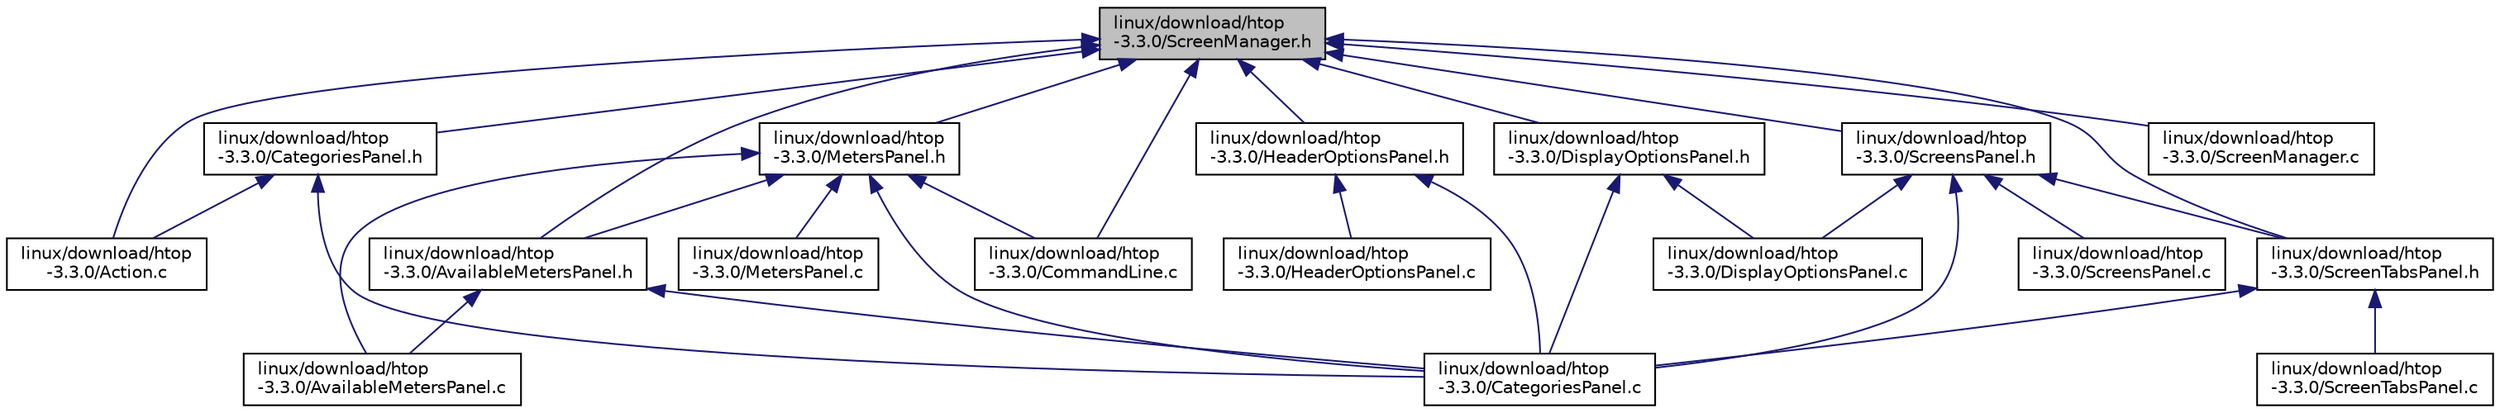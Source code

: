 digraph "linux/download/htop-3.3.0/ScreenManager.h"
{
  edge [fontname="Helvetica",fontsize="10",labelfontname="Helvetica",labelfontsize="10"];
  node [fontname="Helvetica",fontsize="10",shape=record];
  Node40 [label="linux/download/htop\l-3.3.0/ScreenManager.h",height=0.2,width=0.4,color="black", fillcolor="grey75", style="filled", fontcolor="black"];
  Node40 -> Node41 [dir="back",color="midnightblue",fontsize="10",style="solid"];
  Node41 [label="linux/download/htop\l-3.3.0/CategoriesPanel.h",height=0.2,width=0.4,color="black", fillcolor="white", style="filled",URL="$CategoriesPanel_8h.html"];
  Node41 -> Node42 [dir="back",color="midnightblue",fontsize="10",style="solid"];
  Node42 [label="linux/download/htop\l-3.3.0/Action.c",height=0.2,width=0.4,color="black", fillcolor="white", style="filled",URL="$Action_8c.html"];
  Node41 -> Node43 [dir="back",color="midnightblue",fontsize="10",style="solid"];
  Node43 [label="linux/download/htop\l-3.3.0/CategoriesPanel.c",height=0.2,width=0.4,color="black", fillcolor="white", style="filled",URL="$CategoriesPanel_8c.html"];
  Node40 -> Node42 [dir="back",color="midnightblue",fontsize="10",style="solid"];
  Node40 -> Node44 [dir="back",color="midnightblue",fontsize="10",style="solid"];
  Node44 [label="linux/download/htop\l-3.3.0/MetersPanel.h",height=0.2,width=0.4,color="black", fillcolor="white", style="filled",URL="$MetersPanel_8h.html"];
  Node44 -> Node45 [dir="back",color="midnightblue",fontsize="10",style="solid"];
  Node45 [label="linux/download/htop\l-3.3.0/AvailableMetersPanel.h",height=0.2,width=0.4,color="black", fillcolor="white", style="filled",URL="$AvailableMetersPanel_8h.html"];
  Node45 -> Node46 [dir="back",color="midnightblue",fontsize="10",style="solid"];
  Node46 [label="linux/download/htop\l-3.3.0/AvailableMetersPanel.c",height=0.2,width=0.4,color="black", fillcolor="white", style="filled",URL="$AvailableMetersPanel_8c.html"];
  Node45 -> Node43 [dir="back",color="midnightblue",fontsize="10",style="solid"];
  Node44 -> Node46 [dir="back",color="midnightblue",fontsize="10",style="solid"];
  Node44 -> Node43 [dir="back",color="midnightblue",fontsize="10",style="solid"];
  Node44 -> Node47 [dir="back",color="midnightblue",fontsize="10",style="solid"];
  Node47 [label="linux/download/htop\l-3.3.0/CommandLine.c",height=0.2,width=0.4,color="black", fillcolor="white", style="filled",URL="$CommandLine_8c.html"];
  Node44 -> Node48 [dir="back",color="midnightblue",fontsize="10",style="solid"];
  Node48 [label="linux/download/htop\l-3.3.0/MetersPanel.c",height=0.2,width=0.4,color="black", fillcolor="white", style="filled",URL="$MetersPanel_8c.html"];
  Node40 -> Node45 [dir="back",color="midnightblue",fontsize="10",style="solid"];
  Node40 -> Node49 [dir="back",color="midnightblue",fontsize="10",style="solid"];
  Node49 [label="linux/download/htop\l-3.3.0/DisplayOptionsPanel.h",height=0.2,width=0.4,color="black", fillcolor="white", style="filled",URL="$DisplayOptionsPanel_8h.html"];
  Node49 -> Node43 [dir="back",color="midnightblue",fontsize="10",style="solid"];
  Node49 -> Node50 [dir="back",color="midnightblue",fontsize="10",style="solid"];
  Node50 [label="linux/download/htop\l-3.3.0/DisplayOptionsPanel.c",height=0.2,width=0.4,color="black", fillcolor="white", style="filled",URL="$DisplayOptionsPanel_8c.html"];
  Node40 -> Node51 [dir="back",color="midnightblue",fontsize="10",style="solid"];
  Node51 [label="linux/download/htop\l-3.3.0/HeaderOptionsPanel.h",height=0.2,width=0.4,color="black", fillcolor="white", style="filled",URL="$HeaderOptionsPanel_8h.html"];
  Node51 -> Node43 [dir="back",color="midnightblue",fontsize="10",style="solid"];
  Node51 -> Node52 [dir="back",color="midnightblue",fontsize="10",style="solid"];
  Node52 [label="linux/download/htop\l-3.3.0/HeaderOptionsPanel.c",height=0.2,width=0.4,color="black", fillcolor="white", style="filled",URL="$HeaderOptionsPanel_8c.html"];
  Node40 -> Node53 [dir="back",color="midnightblue",fontsize="10",style="solid"];
  Node53 [label="linux/download/htop\l-3.3.0/ScreensPanel.h",height=0.2,width=0.4,color="black", fillcolor="white", style="filled",URL="$ScreensPanel_8h.html"];
  Node53 -> Node43 [dir="back",color="midnightblue",fontsize="10",style="solid"];
  Node53 -> Node54 [dir="back",color="midnightblue",fontsize="10",style="solid"];
  Node54 [label="linux/download/htop\l-3.3.0/ScreenTabsPanel.h",height=0.2,width=0.4,color="black", fillcolor="white", style="filled",URL="$ScreenTabsPanel_8h.html"];
  Node54 -> Node43 [dir="back",color="midnightblue",fontsize="10",style="solid"];
  Node54 -> Node55 [dir="back",color="midnightblue",fontsize="10",style="solid"];
  Node55 [label="linux/download/htop\l-3.3.0/ScreenTabsPanel.c",height=0.2,width=0.4,color="black", fillcolor="white", style="filled",URL="$ScreenTabsPanel_8c.html"];
  Node53 -> Node50 [dir="back",color="midnightblue",fontsize="10",style="solid"];
  Node53 -> Node56 [dir="back",color="midnightblue",fontsize="10",style="solid"];
  Node56 [label="linux/download/htop\l-3.3.0/ScreensPanel.c",height=0.2,width=0.4,color="black", fillcolor="white", style="filled",URL="$ScreensPanel_8c.html"];
  Node40 -> Node54 [dir="back",color="midnightblue",fontsize="10",style="solid"];
  Node40 -> Node47 [dir="back",color="midnightblue",fontsize="10",style="solid"];
  Node40 -> Node57 [dir="back",color="midnightblue",fontsize="10",style="solid"];
  Node57 [label="linux/download/htop\l-3.3.0/ScreenManager.c",height=0.2,width=0.4,color="black", fillcolor="white", style="filled",URL="$ScreenManager_8c.html"];
}
